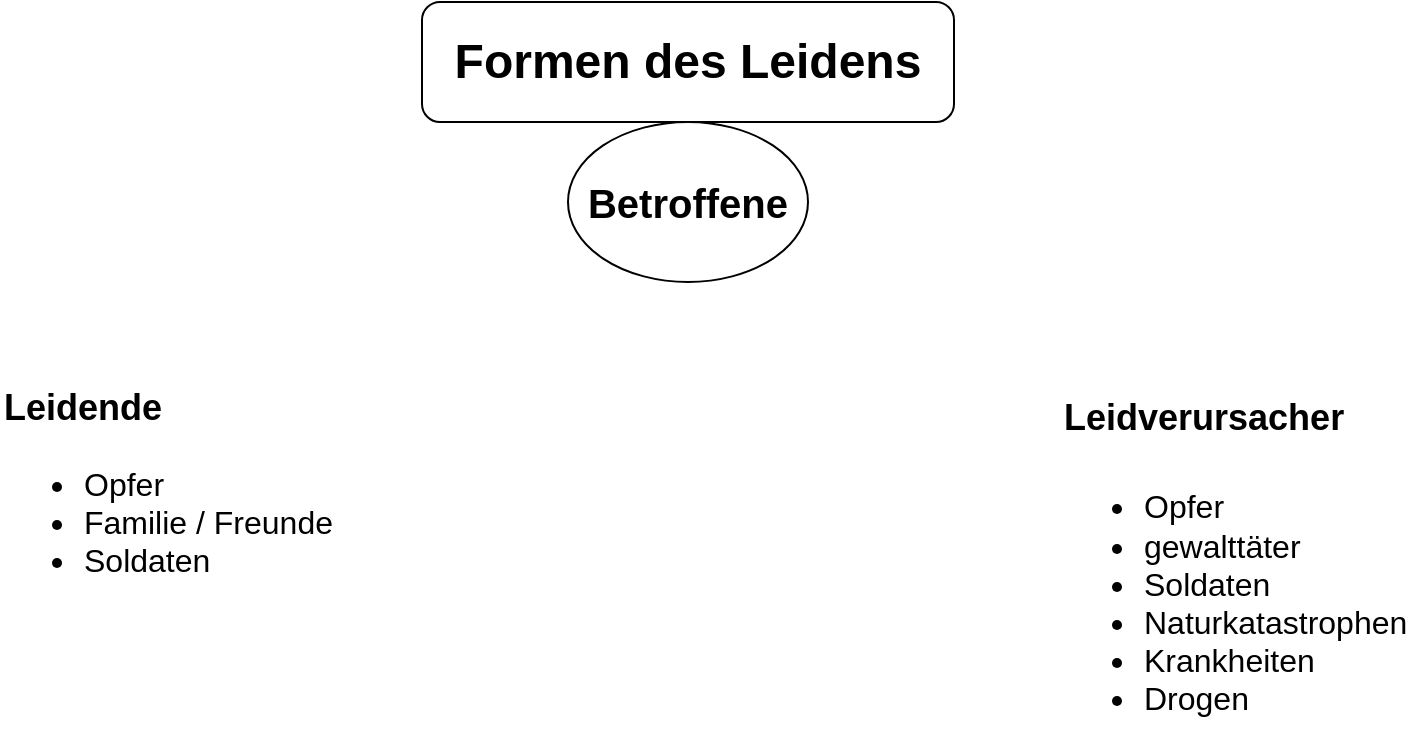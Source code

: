 <mxfile version="24.6.4" type="device">
  <diagram name="Seite-1" id="1UF-9J3jw6wH0BpeYu3B">
    <mxGraphModel dx="1400" dy="825" grid="1" gridSize="10" guides="1" tooltips="1" connect="1" arrows="1" fold="1" page="1" pageScale="1" pageWidth="1169" pageHeight="827" math="0" shadow="0">
      <root>
        <mxCell id="0" />
        <mxCell id="1" parent="0" />
        <mxCell id="GBmo4GnhyRKstA5T7fDf-1" value="&lt;b&gt;&lt;font style=&quot;font-size: 24px;&quot;&gt;Formen des Leidens&lt;/font&gt;&lt;/b&gt;" style="rounded=1;whiteSpace=wrap;html=1;" parent="1" vertex="1">
          <mxGeometry x="441" width="266" height="60" as="geometry" />
        </mxCell>
        <mxCell id="GBmo4GnhyRKstA5T7fDf-3" value="&lt;font size=&quot;1&quot; style=&quot;&quot;&gt;&lt;b style=&quot;font-size: 20px;&quot;&gt;Betroffene&lt;/b&gt;&lt;/font&gt;" style="ellipse;whiteSpace=wrap;html=1;" parent="1" vertex="1">
          <mxGeometry x="514" y="60" width="120" height="80" as="geometry" />
        </mxCell>
        <mxCell id="GBmo4GnhyRKstA5T7fDf-4" value="&lt;h1 style=&quot;margin-top: 0px;&quot;&gt;&lt;font style=&quot;font-size: 18px;&quot;&gt;Leidende&lt;/font&gt;&lt;/h1&gt;&lt;p&gt;&lt;/p&gt;&lt;ul&gt;&lt;li style=&quot;font-size: 16px;&quot;&gt;Opfer&lt;/li&gt;&lt;li style=&quot;font-size: 16px;&quot;&gt;Familie / Freunde&lt;/li&gt;&lt;li style=&quot;font-size: 16px;&quot;&gt;Soldaten&lt;/li&gt;&lt;/ul&gt;&lt;p&gt;&lt;/p&gt;" style="text;html=1;whiteSpace=wrap;overflow=hidden;rounded=0;" parent="1" vertex="1">
          <mxGeometry x="230" y="180" width="180" height="120" as="geometry" />
        </mxCell>
        <mxCell id="GBmo4GnhyRKstA5T7fDf-5" value="&lt;h1 style=&quot;margin-top: 0px; line-height: 160%;&quot;&gt;&lt;font style=&quot;font-size: 18px;&quot;&gt;Leidverursacher&lt;/font&gt;&lt;/h1&gt;&lt;p&gt;&lt;/p&gt;&lt;ul&gt;&lt;li style=&quot;font-size: 16px;&quot;&gt;Opfer&lt;/li&gt;&lt;li style=&quot;font-size: 16px;&quot;&gt;gewalttäter&lt;/li&gt;&lt;li style=&quot;font-size: 16px;&quot;&gt;Soldaten&lt;/li&gt;&lt;li style=&quot;font-size: 16px;&quot;&gt;Naturkatastrophen&lt;/li&gt;&lt;li style=&quot;font-size: 16px;&quot;&gt;Krankheiten&lt;/li&gt;&lt;li style=&quot;font-size: 16px;&quot;&gt;Drogen&lt;/li&gt;&lt;/ul&gt;&lt;p&gt;&lt;/p&gt;" style="text;html=1;whiteSpace=wrap;overflow=hidden;rounded=0;" parent="1" vertex="1">
          <mxGeometry x="760" y="180" width="180" height="190" as="geometry" />
        </mxCell>
      </root>
    </mxGraphModel>
  </diagram>
</mxfile>
